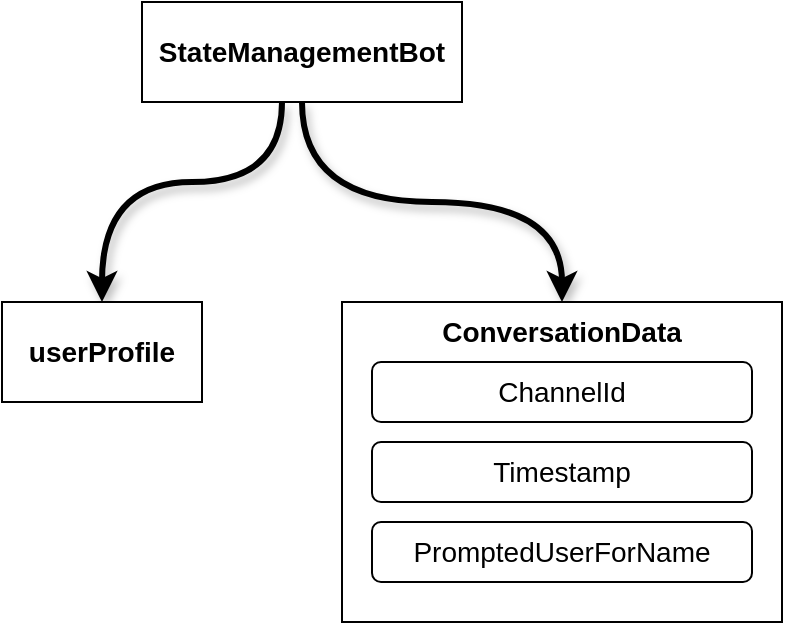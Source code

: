 <mxfile version="13.10.0" type="embed">
    <diagram id="S34RnvO9AfkvKIwjWwlq" name="Page-1">
        <mxGraphModel dx="700" dy="648" grid="1" gridSize="10" guides="1" tooltips="1" connect="1" arrows="1" fold="1" page="1" pageScale="1" pageWidth="850" pageHeight="1100" math="0" shadow="0">
            <root>
                <mxCell id="0"/>
                <mxCell id="1" parent="0"/>
                <mxCell id="9" style="edgeStyle=orthogonalEdgeStyle;rounded=0;orthogonalLoop=1;jettySize=auto;html=1;fontSize=14;strokeWidth=3;shadow=1;curved=1;" edge="1" parent="1" source="2" target="3">
                    <mxGeometry relative="1" as="geometry">
                        <Array as="points">
                            <mxPoint x="320" y="260"/>
                            <mxPoint x="230" y="260"/>
                        </Array>
                    </mxGeometry>
                </mxCell>
                <mxCell id="10" style="edgeStyle=orthogonalEdgeStyle;curved=1;rounded=0;orthogonalLoop=1;jettySize=auto;html=1;shadow=1;strokeWidth=3;fontSize=14;" edge="1" parent="1" source="2" target="4">
                    <mxGeometry relative="1" as="geometry"/>
                </mxCell>
                <mxCell id="2" value="StateManagementBot" style="rounded=0;whiteSpace=wrap;html=1;fontSize=14;fontStyle=1;spacingTop=0;perimeterSpacing=0;" vertex="1" parent="1">
                    <mxGeometry x="250" y="170" width="160" height="50" as="geometry"/>
                </mxCell>
                <mxCell id="3" value="userProfile" style="rounded=0;whiteSpace=wrap;html=1;fontSize=14;fontStyle=1" vertex="1" parent="1">
                    <mxGeometry x="180" y="320" width="100" height="50" as="geometry"/>
                </mxCell>
                <mxCell id="8" value="" style="group" vertex="1" connectable="0" parent="1">
                    <mxGeometry x="350" y="320" width="220" height="160" as="geometry"/>
                </mxCell>
                <mxCell id="4" value="ConversationData" style="rounded=0;whiteSpace=wrap;html=1;fontSize=14;fontStyle=1;horizontal=1;verticalAlign=top;" vertex="1" parent="8">
                    <mxGeometry width="220" height="160" as="geometry"/>
                </mxCell>
                <mxCell id="5" value="ChannelId" style="rounded=1;whiteSpace=wrap;html=1;fontSize=14;" vertex="1" parent="8">
                    <mxGeometry x="15" y="30" width="190" height="30" as="geometry"/>
                </mxCell>
                <mxCell id="6" value="Timestamp&lt;span style=&quot;color: rgba(0 , 0 , 0 , 0) ; font-family: monospace ; font-size: 0px&quot;&gt;%3CmxGraphModel%3E%3Croot%3E%3CmxCell%20id%3D%220%22%2F%3E%3CmxCell%20id%3D%221%22%20parent%3D%220%22%2F%3E%3CmxCell%20id%3D%222%22%20value%3D%22ChannelId%22%20style%3D%22rounded%3D1%3BwhiteSpace%3Dwrap%3Bhtml%3D1%3BfontSize%3D14%3B%22%20vertex%3D%221%22%20parent%3D%221%22%3E%3CmxGeometry%20x%3D%22440%22%20y%3D%22320%22%20width%3D%22120%22%20height%3D%2230%22%20as%3D%22geometry%22%2F%3E%3C%2FmxCell%3E%3C%2Froot%3E%3C%2FmxGraphModel%3E&lt;/span&gt;" style="rounded=1;whiteSpace=wrap;html=1;fontSize=14;" vertex="1" parent="8">
                    <mxGeometry x="15" y="70" width="190" height="30" as="geometry"/>
                </mxCell>
                <mxCell id="11" value="PromptedUserForName" style="rounded=1;whiteSpace=wrap;html=1;fontSize=14;" vertex="1" parent="8">
                    <mxGeometry x="15" y="110" width="190" height="30" as="geometry"/>
                </mxCell>
            </root>
        </mxGraphModel>
    </diagram>
</mxfile>
